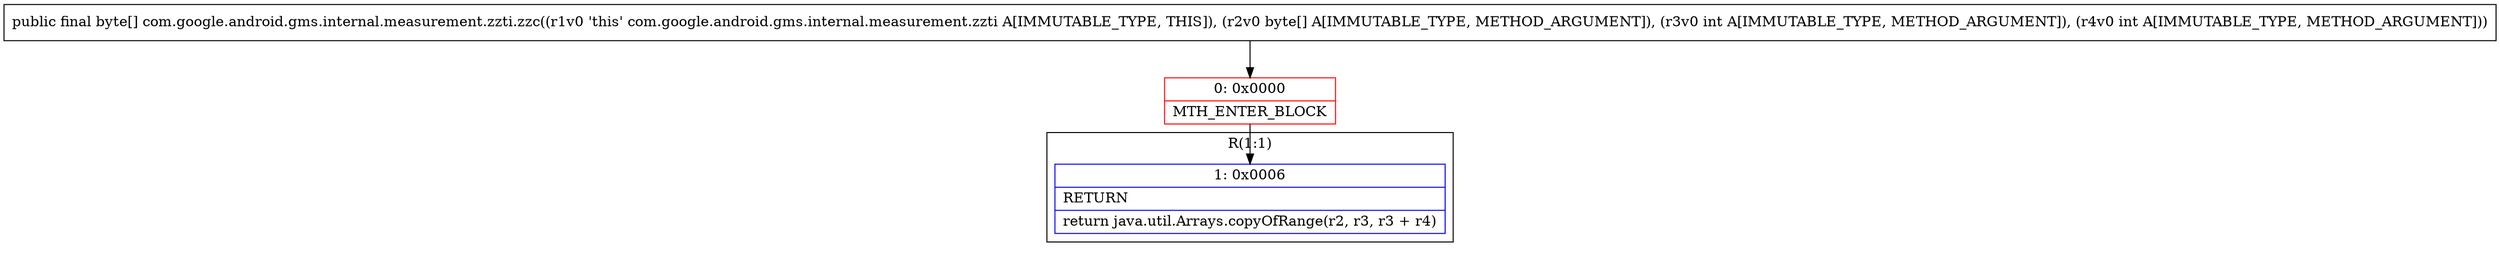 digraph "CFG forcom.google.android.gms.internal.measurement.zzti.zzc([BII)[B" {
subgraph cluster_Region_1711731886 {
label = "R(1:1)";
node [shape=record,color=blue];
Node_1 [shape=record,label="{1\:\ 0x0006|RETURN\l|return java.util.Arrays.copyOfRange(r2, r3, r3 + r4)\l}"];
}
Node_0 [shape=record,color=red,label="{0\:\ 0x0000|MTH_ENTER_BLOCK\l}"];
MethodNode[shape=record,label="{public final byte[] com.google.android.gms.internal.measurement.zzti.zzc((r1v0 'this' com.google.android.gms.internal.measurement.zzti A[IMMUTABLE_TYPE, THIS]), (r2v0 byte[] A[IMMUTABLE_TYPE, METHOD_ARGUMENT]), (r3v0 int A[IMMUTABLE_TYPE, METHOD_ARGUMENT]), (r4v0 int A[IMMUTABLE_TYPE, METHOD_ARGUMENT])) }"];
MethodNode -> Node_0;
Node_0 -> Node_1;
}

